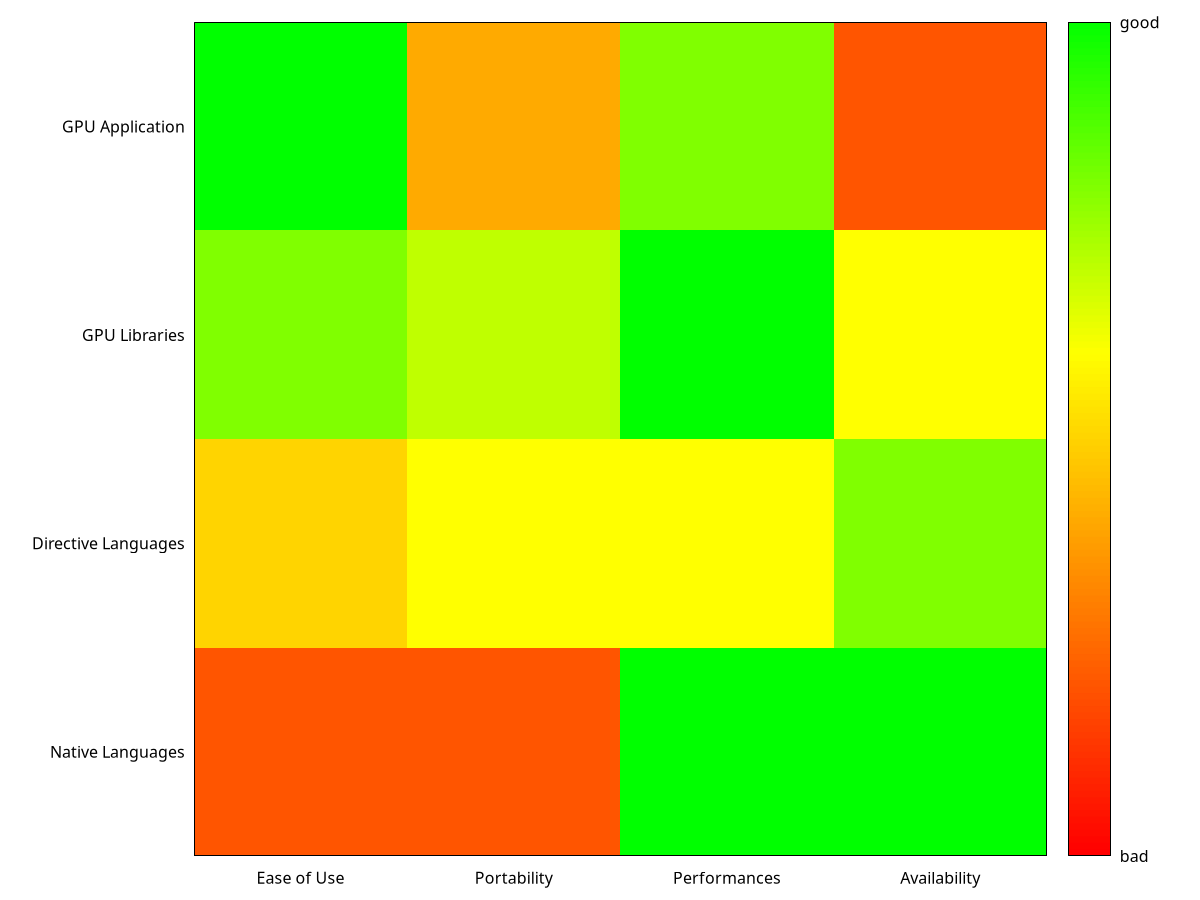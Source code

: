 #!/usr/local/bin/gnuplot -persist
set terminal pngcairo  transparent enhanced font "arial,30" fontscale 1.0 size 1920, 1080 
set output 'gpu_approaches.png'
unset key
unset parametric
set view map scale 1
set style data lines
set xtics border in scale 0,0 mirror norotate  autojustify
set xtics  norangelimit 
set xtics   ()
set ytics border in scale 0,0 mirror norotate  autojustify
set ytics  norangelimit 
set ytics   ()
set ztics border in scale 0,0 nomirror norotate  autojustify
unset cbtics
set rtics axis in scale 0,0 nomirror norotate  autojustify
#set title "Programming GPUs: different approaches" 
set xrange [ -0.500000 : 3.50000 ] noreverse nowriteback
set x2range [ * : * ] noreverse writeback
set yrange [ -0.500000 : 3.50000 ] noreverse nowriteback
set y2range [ * : * ] noreverse writeback
set zrange [ * : * ] noreverse writeback
set cbrange [ 0.00000 : 5.00000 ] noreverse nowriteback
set rrange [ * : * ] noreverse writeback
#set palette model RGB defined ( 0 0 1 0, 0.3333 0 0.3922 0, 0.3333 1 1 0, 0.6667 0.7843 0.7843 0, 0.6667 1 0 0, 1 0.5451 0 0 )
set palette model RGB defined ( 0 "red", 3 "yellow", 5 "green")
set colorbox vertical origin screen 0.9, 0.2 size screen 0.05, 0.6 front  noinvert bdefault
NO_ANIMATION = 1
## Last datafile plotted: "$map3"
#plot '$map3' matrix rowheaders columnheaders using 1:2:3 with image

$map3 << EOD
,Ease of Use,Portability,Performances,Availability
Native Languages, 1, 1, 5, 5
Directive Languages, 2.5, 3, 3, 4
GPU Libraries, 4, 3.5, 5, 3
GPU Application, 5, 2, 4, 1
EOD

set datafile separator comma
set cbtics ("bad" 0, "good" 5)
plot '$map3' matrix rowheaders columnheaders using 1:2:3 with image
set datafile separator




